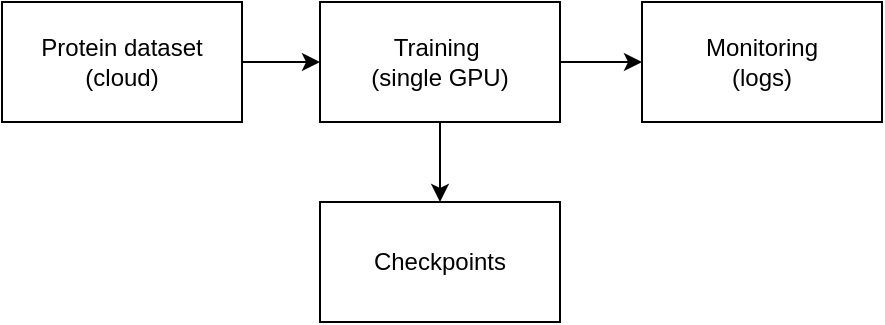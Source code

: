 <mxfile version="28.0.6">
  <diagram name="Page-1" id="oZ1geRFKG7m1LXuu7Fqy">
    <mxGraphModel dx="946" dy="655" grid="1" gridSize="10" guides="1" tooltips="1" connect="1" arrows="1" fold="1" page="1" pageScale="1" pageWidth="827" pageHeight="1169" math="0" shadow="0">
      <root>
        <mxCell id="0" />
        <mxCell id="1" parent="0" />
        <mxCell id="7Ujff715UY7rj81AshfH-3" value="" style="edgeStyle=orthogonalEdgeStyle;rounded=0;orthogonalLoop=1;jettySize=auto;html=1;" edge="1" parent="1" source="7Ujff715UY7rj81AshfH-1" target="7Ujff715UY7rj81AshfH-2">
          <mxGeometry relative="1" as="geometry" />
        </mxCell>
        <mxCell id="7Ujff715UY7rj81AshfH-1" value="Protein dataset (cloud)" style="rounded=0;whiteSpace=wrap;html=1;" vertex="1" parent="1">
          <mxGeometry x="80" y="120" width="120" height="60" as="geometry" />
        </mxCell>
        <mxCell id="7Ujff715UY7rj81AshfH-5" value="" style="edgeStyle=orthogonalEdgeStyle;rounded=0;orthogonalLoop=1;jettySize=auto;html=1;" edge="1" parent="1" source="7Ujff715UY7rj81AshfH-2" target="7Ujff715UY7rj81AshfH-4">
          <mxGeometry relative="1" as="geometry" />
        </mxCell>
        <mxCell id="7Ujff715UY7rj81AshfH-7" value="" style="edgeStyle=orthogonalEdgeStyle;rounded=0;orthogonalLoop=1;jettySize=auto;html=1;" edge="1" parent="1" source="7Ujff715UY7rj81AshfH-2" target="7Ujff715UY7rj81AshfH-6">
          <mxGeometry relative="1" as="geometry" />
        </mxCell>
        <mxCell id="7Ujff715UY7rj81AshfH-2" value="Training&amp;nbsp;&lt;div&gt;(single GPU)&lt;/div&gt;" style="whiteSpace=wrap;html=1;rounded=0;" vertex="1" parent="1">
          <mxGeometry x="239" y="120" width="120" height="60" as="geometry" />
        </mxCell>
        <mxCell id="7Ujff715UY7rj81AshfH-4" value="Monitoring&lt;div&gt;(logs)&lt;/div&gt;" style="whiteSpace=wrap;html=1;rounded=0;" vertex="1" parent="1">
          <mxGeometry x="400" y="120" width="120" height="60" as="geometry" />
        </mxCell>
        <mxCell id="7Ujff715UY7rj81AshfH-6" value="Checkpoints" style="whiteSpace=wrap;html=1;rounded=0;" vertex="1" parent="1">
          <mxGeometry x="239" y="220" width="120" height="60" as="geometry" />
        </mxCell>
      </root>
    </mxGraphModel>
  </diagram>
</mxfile>
